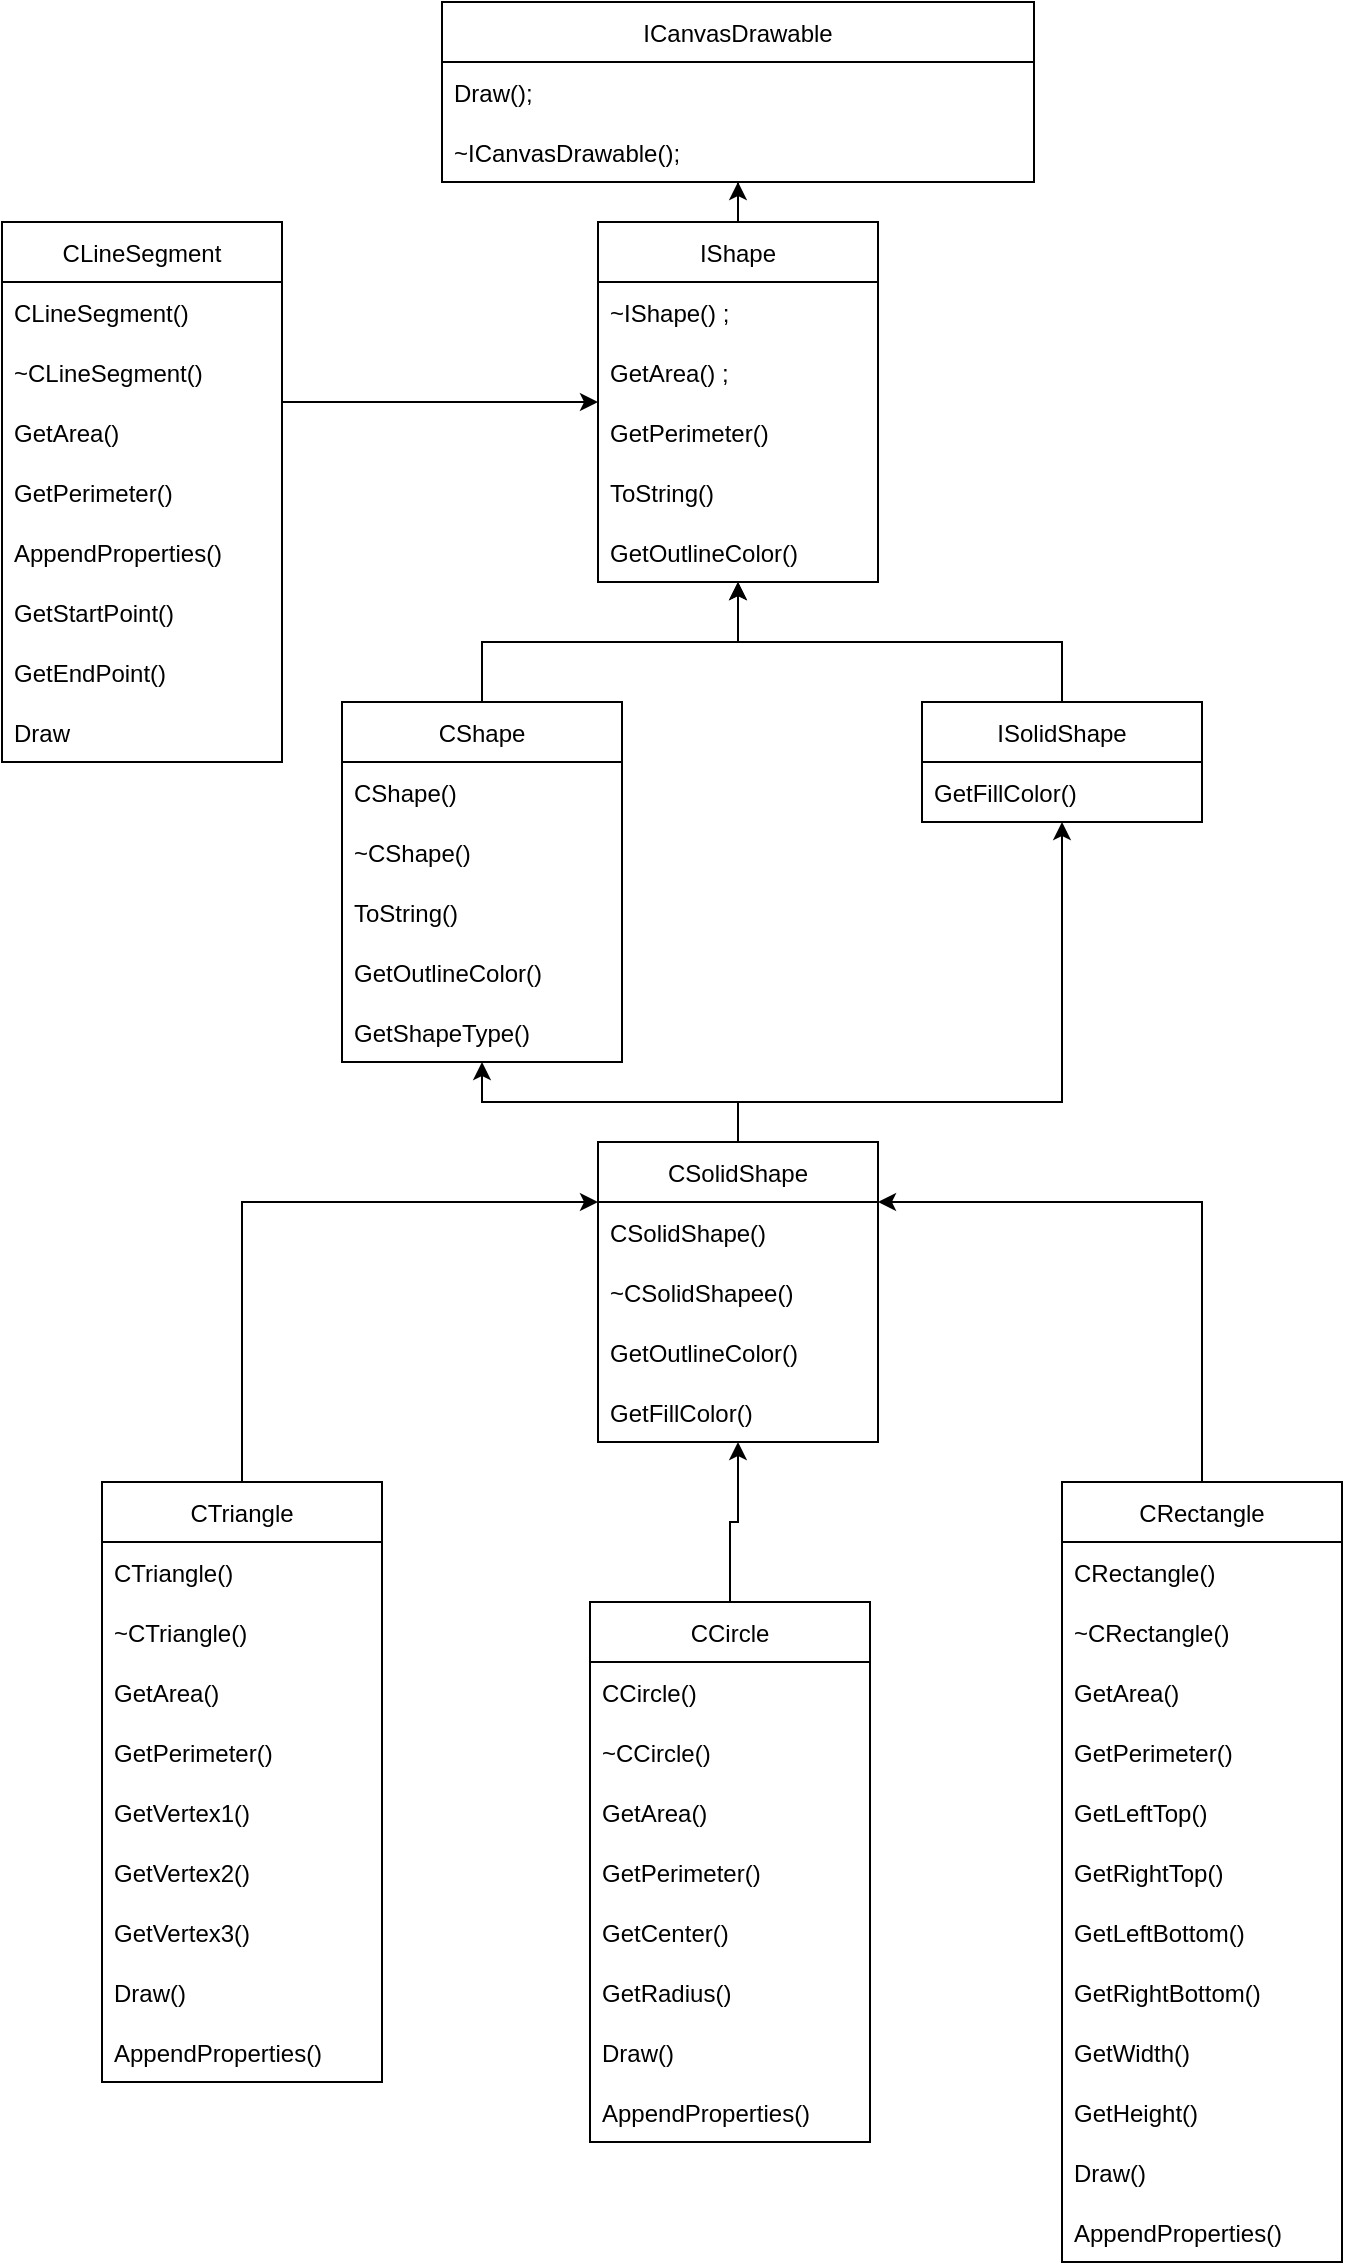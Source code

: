 <mxfile version="20.0.4" type="github">
  <diagram id="C5RBs43oDa-KdzZeNtuy" name="Page-1">
    <mxGraphModel dx="1963" dy="1127" grid="1" gridSize="10" guides="1" tooltips="1" connect="1" arrows="1" fold="1" page="1" pageScale="1" pageWidth="827" pageHeight="1169" math="0" shadow="0">
      <root>
        <mxCell id="WIyWlLk6GJQsqaUBKTNV-0" />
        <mxCell id="WIyWlLk6GJQsqaUBKTNV-1" parent="WIyWlLk6GJQsqaUBKTNV-0" />
        <mxCell id="ORg_mdy8z0kA_pjLFkkV-0" value="ICanvasDrawable" style="swimlane;fontStyle=0;childLayout=stackLayout;horizontal=1;startSize=30;horizontalStack=0;resizeParent=1;resizeParentMax=0;resizeLast=0;collapsible=1;marginBottom=0;" parent="WIyWlLk6GJQsqaUBKTNV-1" vertex="1">
          <mxGeometry x="270" width="296" height="90" as="geometry" />
        </mxCell>
        <mxCell id="ORg_mdy8z0kA_pjLFkkV-1" value="Draw();" style="text;strokeColor=none;fillColor=none;align=left;verticalAlign=middle;spacingLeft=4;spacingRight=4;overflow=hidden;points=[[0,0.5],[1,0.5]];portConstraint=eastwest;rotatable=0;" parent="ORg_mdy8z0kA_pjLFkkV-0" vertex="1">
          <mxGeometry y="30" width="296" height="30" as="geometry" />
        </mxCell>
        <mxCell id="ORg_mdy8z0kA_pjLFkkV-2" value="~ICanvasDrawable();" style="text;strokeColor=none;fillColor=none;align=left;verticalAlign=middle;spacingLeft=4;spacingRight=4;overflow=hidden;points=[[0,0.5],[1,0.5]];portConstraint=eastwest;rotatable=0;" parent="ORg_mdy8z0kA_pjLFkkV-0" vertex="1">
          <mxGeometry y="60" width="296" height="30" as="geometry" />
        </mxCell>
        <mxCell id="ORg_mdy8z0kA_pjLFkkV-10" style="edgeStyle=orthogonalEdgeStyle;rounded=0;orthogonalLoop=1;jettySize=auto;html=1;" parent="WIyWlLk6GJQsqaUBKTNV-1" source="ORg_mdy8z0kA_pjLFkkV-4" target="ORg_mdy8z0kA_pjLFkkV-0" edge="1">
          <mxGeometry relative="1" as="geometry" />
        </mxCell>
        <mxCell id="ORg_mdy8z0kA_pjLFkkV-4" value="IShape" style="swimlane;fontStyle=0;childLayout=stackLayout;horizontal=1;startSize=30;horizontalStack=0;resizeParent=1;resizeParentMax=0;resizeLast=0;collapsible=1;marginBottom=0;" parent="WIyWlLk6GJQsqaUBKTNV-1" vertex="1">
          <mxGeometry x="348" y="110" width="140" height="180" as="geometry" />
        </mxCell>
        <mxCell id="ORg_mdy8z0kA_pjLFkkV-5" value="~IShape() ;" style="text;strokeColor=none;fillColor=none;align=left;verticalAlign=middle;spacingLeft=4;spacingRight=4;overflow=hidden;points=[[0,0.5],[1,0.5]];portConstraint=eastwest;rotatable=0;" parent="ORg_mdy8z0kA_pjLFkkV-4" vertex="1">
          <mxGeometry y="30" width="140" height="30" as="geometry" />
        </mxCell>
        <mxCell id="ORg_mdy8z0kA_pjLFkkV-6" value="GetArea() ;" style="text;strokeColor=none;fillColor=none;align=left;verticalAlign=middle;spacingLeft=4;spacingRight=4;overflow=hidden;points=[[0,0.5],[1,0.5]];portConstraint=eastwest;rotatable=0;" parent="ORg_mdy8z0kA_pjLFkkV-4" vertex="1">
          <mxGeometry y="60" width="140" height="30" as="geometry" />
        </mxCell>
        <mxCell id="ORg_mdy8z0kA_pjLFkkV-7" value="GetPerimeter()" style="text;strokeColor=none;fillColor=none;align=left;verticalAlign=middle;spacingLeft=4;spacingRight=4;overflow=hidden;points=[[0,0.5],[1,0.5]];portConstraint=eastwest;rotatable=0;" parent="ORg_mdy8z0kA_pjLFkkV-4" vertex="1">
          <mxGeometry y="90" width="140" height="30" as="geometry" />
        </mxCell>
        <mxCell id="ORg_mdy8z0kA_pjLFkkV-8" value="ToString()" style="text;strokeColor=none;fillColor=none;align=left;verticalAlign=middle;spacingLeft=4;spacingRight=4;overflow=hidden;points=[[0,0.5],[1,0.5]];portConstraint=eastwest;rotatable=0;" parent="ORg_mdy8z0kA_pjLFkkV-4" vertex="1">
          <mxGeometry y="120" width="140" height="30" as="geometry" />
        </mxCell>
        <mxCell id="ORg_mdy8z0kA_pjLFkkV-9" value="GetOutlineColor()" style="text;strokeColor=none;fillColor=none;align=left;verticalAlign=middle;spacingLeft=4;spacingRight=4;overflow=hidden;points=[[0,0.5],[1,0.5]];portConstraint=eastwest;rotatable=0;" parent="ORg_mdy8z0kA_pjLFkkV-4" vertex="1">
          <mxGeometry y="150" width="140" height="30" as="geometry" />
        </mxCell>
        <mxCell id="ORg_mdy8z0kA_pjLFkkV-15" style="edgeStyle=orthogonalEdgeStyle;rounded=0;orthogonalLoop=1;jettySize=auto;html=1;" parent="WIyWlLk6GJQsqaUBKTNV-1" source="ORg_mdy8z0kA_pjLFkkV-11" target="ORg_mdy8z0kA_pjLFkkV-4" edge="1">
          <mxGeometry relative="1" as="geometry">
            <Array as="points">
              <mxPoint x="580" y="320" />
              <mxPoint x="418" y="320" />
            </Array>
          </mxGeometry>
        </mxCell>
        <mxCell id="ORg_mdy8z0kA_pjLFkkV-11" value="ISolidShape" style="swimlane;fontStyle=0;childLayout=stackLayout;horizontal=1;startSize=30;horizontalStack=0;resizeParent=1;resizeParentMax=0;resizeLast=0;collapsible=1;marginBottom=0;" parent="WIyWlLk6GJQsqaUBKTNV-1" vertex="1">
          <mxGeometry x="510" y="350" width="140" height="60" as="geometry" />
        </mxCell>
        <mxCell id="ORg_mdy8z0kA_pjLFkkV-12" value="GetFillColor()" style="text;strokeColor=none;fillColor=none;align=left;verticalAlign=middle;spacingLeft=4;spacingRight=4;overflow=hidden;points=[[0,0.5],[1,0.5]];portConstraint=eastwest;rotatable=0;" parent="ORg_mdy8z0kA_pjLFkkV-11" vertex="1">
          <mxGeometry y="30" width="140" height="30" as="geometry" />
        </mxCell>
        <mxCell id="ORg_mdy8z0kA_pjLFkkV-25" style="edgeStyle=orthogonalEdgeStyle;rounded=0;orthogonalLoop=1;jettySize=auto;html=1;" parent="WIyWlLk6GJQsqaUBKTNV-1" source="ORg_mdy8z0kA_pjLFkkV-16" target="ORg_mdy8z0kA_pjLFkkV-4" edge="1">
          <mxGeometry relative="1" as="geometry">
            <Array as="points">
              <mxPoint x="250" y="200" />
            </Array>
          </mxGeometry>
        </mxCell>
        <mxCell id="ORg_mdy8z0kA_pjLFkkV-16" value="CLineSegment" style="swimlane;fontStyle=0;childLayout=stackLayout;horizontal=1;startSize=30;horizontalStack=0;resizeParent=1;resizeParentMax=0;resizeLast=0;collapsible=1;marginBottom=0;" parent="WIyWlLk6GJQsqaUBKTNV-1" vertex="1">
          <mxGeometry x="50" y="110" width="140" height="270" as="geometry" />
        </mxCell>
        <mxCell id="ORg_mdy8z0kA_pjLFkkV-17" value="CLineSegment()" style="text;strokeColor=none;fillColor=none;align=left;verticalAlign=middle;spacingLeft=4;spacingRight=4;overflow=hidden;points=[[0,0.5],[1,0.5]];portConstraint=eastwest;rotatable=0;" parent="ORg_mdy8z0kA_pjLFkkV-16" vertex="1">
          <mxGeometry y="30" width="140" height="30" as="geometry" />
        </mxCell>
        <mxCell id="ORg_mdy8z0kA_pjLFkkV-18" value="~CLineSegment()" style="text;strokeColor=none;fillColor=none;align=left;verticalAlign=middle;spacingLeft=4;spacingRight=4;overflow=hidden;points=[[0,0.5],[1,0.5]];portConstraint=eastwest;rotatable=0;" parent="ORg_mdy8z0kA_pjLFkkV-16" vertex="1">
          <mxGeometry y="60" width="140" height="30" as="geometry" />
        </mxCell>
        <mxCell id="ORg_mdy8z0kA_pjLFkkV-19" value="GetArea()" style="text;strokeColor=none;fillColor=none;align=left;verticalAlign=middle;spacingLeft=4;spacingRight=4;overflow=hidden;points=[[0,0.5],[1,0.5]];portConstraint=eastwest;rotatable=0;" parent="ORg_mdy8z0kA_pjLFkkV-16" vertex="1">
          <mxGeometry y="90" width="140" height="30" as="geometry" />
        </mxCell>
        <mxCell id="ORg_mdy8z0kA_pjLFkkV-20" value="GetPerimeter()" style="text;strokeColor=none;fillColor=none;align=left;verticalAlign=middle;spacingLeft=4;spacingRight=4;overflow=hidden;points=[[0,0.5],[1,0.5]];portConstraint=eastwest;rotatable=0;" parent="ORg_mdy8z0kA_pjLFkkV-16" vertex="1">
          <mxGeometry y="120" width="140" height="30" as="geometry" />
        </mxCell>
        <mxCell id="ORg_mdy8z0kA_pjLFkkV-21" value="AppendProperties()" style="text;strokeColor=none;fillColor=none;align=left;verticalAlign=middle;spacingLeft=4;spacingRight=4;overflow=hidden;points=[[0,0.5],[1,0.5]];portConstraint=eastwest;rotatable=0;" parent="ORg_mdy8z0kA_pjLFkkV-16" vertex="1">
          <mxGeometry y="150" width="140" height="30" as="geometry" />
        </mxCell>
        <mxCell id="ORg_mdy8z0kA_pjLFkkV-22" value="GetStartPoint()" style="text;strokeColor=none;fillColor=none;align=left;verticalAlign=middle;spacingLeft=4;spacingRight=4;overflow=hidden;points=[[0,0.5],[1,0.5]];portConstraint=eastwest;rotatable=0;" parent="ORg_mdy8z0kA_pjLFkkV-16" vertex="1">
          <mxGeometry y="180" width="140" height="30" as="geometry" />
        </mxCell>
        <mxCell id="ORg_mdy8z0kA_pjLFkkV-23" value="GetEndPoint()" style="text;strokeColor=none;fillColor=none;align=left;verticalAlign=middle;spacingLeft=4;spacingRight=4;overflow=hidden;points=[[0,0.5],[1,0.5]];portConstraint=eastwest;rotatable=0;" parent="ORg_mdy8z0kA_pjLFkkV-16" vertex="1">
          <mxGeometry y="210" width="140" height="30" as="geometry" />
        </mxCell>
        <mxCell id="ORg_mdy8z0kA_pjLFkkV-24" value="Draw" style="text;strokeColor=none;fillColor=none;align=left;verticalAlign=middle;spacingLeft=4;spacingRight=4;overflow=hidden;points=[[0,0.5],[1,0.5]];portConstraint=eastwest;rotatable=0;" parent="ORg_mdy8z0kA_pjLFkkV-16" vertex="1">
          <mxGeometry y="240" width="140" height="30" as="geometry" />
        </mxCell>
        <mxCell id="TmcE7dHzqb9Mmx0WjOE4-15" style="edgeStyle=orthogonalEdgeStyle;rounded=0;orthogonalLoop=1;jettySize=auto;html=1;" edge="1" parent="WIyWlLk6GJQsqaUBKTNV-1" source="ORg_mdy8z0kA_pjLFkkV-26" target="TmcE7dHzqb9Mmx0WjOE4-7">
          <mxGeometry relative="1" as="geometry">
            <Array as="points">
              <mxPoint x="170" y="600" />
            </Array>
          </mxGeometry>
        </mxCell>
        <mxCell id="ORg_mdy8z0kA_pjLFkkV-26" value="CTriangle" style="swimlane;fontStyle=0;childLayout=stackLayout;horizontal=1;startSize=30;horizontalStack=0;resizeParent=1;resizeParentMax=0;resizeLast=0;collapsible=1;marginBottom=0;" parent="WIyWlLk6GJQsqaUBKTNV-1" vertex="1">
          <mxGeometry x="100" y="740" width="140" height="300" as="geometry" />
        </mxCell>
        <mxCell id="ORg_mdy8z0kA_pjLFkkV-27" value="CTriangle()" style="text;strokeColor=none;fillColor=none;align=left;verticalAlign=middle;spacingLeft=4;spacingRight=4;overflow=hidden;points=[[0,0.5],[1,0.5]];portConstraint=eastwest;rotatable=0;" parent="ORg_mdy8z0kA_pjLFkkV-26" vertex="1">
          <mxGeometry y="30" width="140" height="30" as="geometry" />
        </mxCell>
        <mxCell id="ORg_mdy8z0kA_pjLFkkV-28" value="~CTriangle()" style="text;strokeColor=none;fillColor=none;align=left;verticalAlign=middle;spacingLeft=4;spacingRight=4;overflow=hidden;points=[[0,0.5],[1,0.5]];portConstraint=eastwest;rotatable=0;" parent="ORg_mdy8z0kA_pjLFkkV-26" vertex="1">
          <mxGeometry y="60" width="140" height="30" as="geometry" />
        </mxCell>
        <mxCell id="ORg_mdy8z0kA_pjLFkkV-29" value="GetArea()" style="text;strokeColor=none;fillColor=none;align=left;verticalAlign=middle;spacingLeft=4;spacingRight=4;overflow=hidden;points=[[0,0.5],[1,0.5]];portConstraint=eastwest;rotatable=0;" parent="ORg_mdy8z0kA_pjLFkkV-26" vertex="1">
          <mxGeometry y="90" width="140" height="30" as="geometry" />
        </mxCell>
        <mxCell id="ORg_mdy8z0kA_pjLFkkV-52" value="GetPerimeter()" style="text;strokeColor=none;fillColor=none;align=left;verticalAlign=middle;spacingLeft=4;spacingRight=4;overflow=hidden;points=[[0,0.5],[1,0.5]];portConstraint=eastwest;rotatable=0;" parent="ORg_mdy8z0kA_pjLFkkV-26" vertex="1">
          <mxGeometry y="120" width="140" height="30" as="geometry" />
        </mxCell>
        <mxCell id="ORg_mdy8z0kA_pjLFkkV-54" value="GetVertex1()" style="text;strokeColor=none;fillColor=none;align=left;verticalAlign=middle;spacingLeft=4;spacingRight=4;overflow=hidden;points=[[0,0.5],[1,0.5]];portConstraint=eastwest;rotatable=0;" parent="ORg_mdy8z0kA_pjLFkkV-26" vertex="1">
          <mxGeometry y="150" width="140" height="30" as="geometry" />
        </mxCell>
        <mxCell id="ORg_mdy8z0kA_pjLFkkV-55" value="GetVertex2()" style="text;strokeColor=none;fillColor=none;align=left;verticalAlign=middle;spacingLeft=4;spacingRight=4;overflow=hidden;points=[[0,0.5],[1,0.5]];portConstraint=eastwest;rotatable=0;" parent="ORg_mdy8z0kA_pjLFkkV-26" vertex="1">
          <mxGeometry y="180" width="140" height="30" as="geometry" />
        </mxCell>
        <mxCell id="ORg_mdy8z0kA_pjLFkkV-56" value="GetVertex3()" style="text;strokeColor=none;fillColor=none;align=left;verticalAlign=middle;spacingLeft=4;spacingRight=4;overflow=hidden;points=[[0,0.5],[1,0.5]];portConstraint=eastwest;rotatable=0;" parent="ORg_mdy8z0kA_pjLFkkV-26" vertex="1">
          <mxGeometry y="210" width="140" height="30" as="geometry" />
        </mxCell>
        <mxCell id="ORg_mdy8z0kA_pjLFkkV-57" value="Draw()" style="text;strokeColor=none;fillColor=none;align=left;verticalAlign=middle;spacingLeft=4;spacingRight=4;overflow=hidden;points=[[0,0.5],[1,0.5]];portConstraint=eastwest;rotatable=0;" parent="ORg_mdy8z0kA_pjLFkkV-26" vertex="1">
          <mxGeometry y="240" width="140" height="30" as="geometry" />
        </mxCell>
        <mxCell id="TmcE7dHzqb9Mmx0WjOE4-17" value="AppendProperties()" style="text;strokeColor=none;fillColor=none;align=left;verticalAlign=middle;spacingLeft=4;spacingRight=4;overflow=hidden;points=[[0,0.5],[1,0.5]];portConstraint=eastwest;rotatable=0;" vertex="1" parent="ORg_mdy8z0kA_pjLFkkV-26">
          <mxGeometry y="270" width="140" height="30" as="geometry" />
        </mxCell>
        <mxCell id="TmcE7dHzqb9Mmx0WjOE4-14" style="edgeStyle=orthogonalEdgeStyle;rounded=0;orthogonalLoop=1;jettySize=auto;html=1;" edge="1" parent="WIyWlLk6GJQsqaUBKTNV-1" source="ORg_mdy8z0kA_pjLFkkV-30" target="TmcE7dHzqb9Mmx0WjOE4-7">
          <mxGeometry relative="1" as="geometry" />
        </mxCell>
        <mxCell id="ORg_mdy8z0kA_pjLFkkV-30" value="CCircle" style="swimlane;fontStyle=0;childLayout=stackLayout;horizontal=1;startSize=30;horizontalStack=0;resizeParent=1;resizeParentMax=0;resizeLast=0;collapsible=1;marginBottom=0;" parent="WIyWlLk6GJQsqaUBKTNV-1" vertex="1">
          <mxGeometry x="344" y="800" width="140" height="270" as="geometry" />
        </mxCell>
        <mxCell id="ORg_mdy8z0kA_pjLFkkV-31" value="CCircle()" style="text;strokeColor=none;fillColor=none;align=left;verticalAlign=middle;spacingLeft=4;spacingRight=4;overflow=hidden;points=[[0,0.5],[1,0.5]];portConstraint=eastwest;rotatable=0;" parent="ORg_mdy8z0kA_pjLFkkV-30" vertex="1">
          <mxGeometry y="30" width="140" height="30" as="geometry" />
        </mxCell>
        <mxCell id="ORg_mdy8z0kA_pjLFkkV-32" value="~CCircle()" style="text;strokeColor=none;fillColor=none;align=left;verticalAlign=middle;spacingLeft=4;spacingRight=4;overflow=hidden;points=[[0,0.5],[1,0.5]];portConstraint=eastwest;rotatable=0;" parent="ORg_mdy8z0kA_pjLFkkV-30" vertex="1">
          <mxGeometry y="60" width="140" height="30" as="geometry" />
        </mxCell>
        <mxCell id="ORg_mdy8z0kA_pjLFkkV-33" value="GetArea()" style="text;strokeColor=none;fillColor=none;align=left;verticalAlign=middle;spacingLeft=4;spacingRight=4;overflow=hidden;points=[[0,0.5],[1,0.5]];portConstraint=eastwest;rotatable=0;" parent="ORg_mdy8z0kA_pjLFkkV-30" vertex="1">
          <mxGeometry y="90" width="140" height="30" as="geometry" />
        </mxCell>
        <mxCell id="ORg_mdy8z0kA_pjLFkkV-58" value="GetPerimeter()" style="text;strokeColor=none;fillColor=none;align=left;verticalAlign=middle;spacingLeft=4;spacingRight=4;overflow=hidden;points=[[0,0.5],[1,0.5]];portConstraint=eastwest;rotatable=0;" parent="ORg_mdy8z0kA_pjLFkkV-30" vertex="1">
          <mxGeometry y="120" width="140" height="30" as="geometry" />
        </mxCell>
        <mxCell id="ORg_mdy8z0kA_pjLFkkV-60" value="GetCenter()" style="text;strokeColor=none;fillColor=none;align=left;verticalAlign=middle;spacingLeft=4;spacingRight=4;overflow=hidden;points=[[0,0.5],[1,0.5]];portConstraint=eastwest;rotatable=0;" parent="ORg_mdy8z0kA_pjLFkkV-30" vertex="1">
          <mxGeometry y="150" width="140" height="30" as="geometry" />
        </mxCell>
        <mxCell id="ORg_mdy8z0kA_pjLFkkV-61" value="GetRadius()" style="text;strokeColor=none;fillColor=none;align=left;verticalAlign=middle;spacingLeft=4;spacingRight=4;overflow=hidden;points=[[0,0.5],[1,0.5]];portConstraint=eastwest;rotatable=0;" parent="ORg_mdy8z0kA_pjLFkkV-30" vertex="1">
          <mxGeometry y="180" width="140" height="30" as="geometry" />
        </mxCell>
        <mxCell id="ORg_mdy8z0kA_pjLFkkV-62" value="Draw()" style="text;strokeColor=none;fillColor=none;align=left;verticalAlign=middle;spacingLeft=4;spacingRight=4;overflow=hidden;points=[[0,0.5],[1,0.5]];portConstraint=eastwest;rotatable=0;" parent="ORg_mdy8z0kA_pjLFkkV-30" vertex="1">
          <mxGeometry y="210" width="140" height="30" as="geometry" />
        </mxCell>
        <mxCell id="TmcE7dHzqb9Mmx0WjOE4-18" value="AppendProperties()" style="text;strokeColor=none;fillColor=none;align=left;verticalAlign=middle;spacingLeft=4;spacingRight=4;overflow=hidden;points=[[0,0.5],[1,0.5]];portConstraint=eastwest;rotatable=0;" vertex="1" parent="ORg_mdy8z0kA_pjLFkkV-30">
          <mxGeometry y="240" width="140" height="30" as="geometry" />
        </mxCell>
        <mxCell id="TmcE7dHzqb9Mmx0WjOE4-16" style="edgeStyle=orthogonalEdgeStyle;rounded=0;orthogonalLoop=1;jettySize=auto;html=1;" edge="1" parent="WIyWlLk6GJQsqaUBKTNV-1" source="ORg_mdy8z0kA_pjLFkkV-34" target="TmcE7dHzqb9Mmx0WjOE4-7">
          <mxGeometry relative="1" as="geometry">
            <Array as="points">
              <mxPoint x="650" y="600" />
            </Array>
          </mxGeometry>
        </mxCell>
        <mxCell id="ORg_mdy8z0kA_pjLFkkV-34" value="CRectangle" style="swimlane;fontStyle=0;childLayout=stackLayout;horizontal=1;startSize=30;horizontalStack=0;resizeParent=1;resizeParentMax=0;resizeLast=0;collapsible=1;marginBottom=0;" parent="WIyWlLk6GJQsqaUBKTNV-1" vertex="1">
          <mxGeometry x="580" y="740" width="140" height="390" as="geometry" />
        </mxCell>
        <mxCell id="ORg_mdy8z0kA_pjLFkkV-35" value="CRectangle()" style="text;strokeColor=none;fillColor=none;align=left;verticalAlign=middle;spacingLeft=4;spacingRight=4;overflow=hidden;points=[[0,0.5],[1,0.5]];portConstraint=eastwest;rotatable=0;" parent="ORg_mdy8z0kA_pjLFkkV-34" vertex="1">
          <mxGeometry y="30" width="140" height="30" as="geometry" />
        </mxCell>
        <mxCell id="ORg_mdy8z0kA_pjLFkkV-36" value="~CRectangle()" style="text;strokeColor=none;fillColor=none;align=left;verticalAlign=middle;spacingLeft=4;spacingRight=4;overflow=hidden;points=[[0,0.5],[1,0.5]];portConstraint=eastwest;rotatable=0;" parent="ORg_mdy8z0kA_pjLFkkV-34" vertex="1">
          <mxGeometry y="60" width="140" height="30" as="geometry" />
        </mxCell>
        <mxCell id="ORg_mdy8z0kA_pjLFkkV-37" value="GetArea()" style="text;strokeColor=none;fillColor=none;align=left;verticalAlign=middle;spacingLeft=4;spacingRight=4;overflow=hidden;points=[[0,0.5],[1,0.5]];portConstraint=eastwest;rotatable=0;" parent="ORg_mdy8z0kA_pjLFkkV-34" vertex="1">
          <mxGeometry y="90" width="140" height="30" as="geometry" />
        </mxCell>
        <mxCell id="ORg_mdy8z0kA_pjLFkkV-41" value="GetPerimeter()" style="text;strokeColor=none;fillColor=none;align=left;verticalAlign=middle;spacingLeft=4;spacingRight=4;overflow=hidden;points=[[0,0.5],[1,0.5]];portConstraint=eastwest;rotatable=0;" parent="ORg_mdy8z0kA_pjLFkkV-34" vertex="1">
          <mxGeometry y="120" width="140" height="30" as="geometry" />
        </mxCell>
        <mxCell id="ORg_mdy8z0kA_pjLFkkV-43" value="GetLeftTop()" style="text;strokeColor=none;fillColor=none;align=left;verticalAlign=middle;spacingLeft=4;spacingRight=4;overflow=hidden;points=[[0,0.5],[1,0.5]];portConstraint=eastwest;rotatable=0;" parent="ORg_mdy8z0kA_pjLFkkV-34" vertex="1">
          <mxGeometry y="150" width="140" height="30" as="geometry" />
        </mxCell>
        <mxCell id="ORg_mdy8z0kA_pjLFkkV-44" value="GetRightTop()" style="text;strokeColor=none;fillColor=none;align=left;verticalAlign=middle;spacingLeft=4;spacingRight=4;overflow=hidden;points=[[0,0.5],[1,0.5]];portConstraint=eastwest;rotatable=0;" parent="ORg_mdy8z0kA_pjLFkkV-34" vertex="1">
          <mxGeometry y="180" width="140" height="30" as="geometry" />
        </mxCell>
        <mxCell id="ORg_mdy8z0kA_pjLFkkV-45" value="GetLeftBottom()" style="text;strokeColor=none;fillColor=none;align=left;verticalAlign=middle;spacingLeft=4;spacingRight=4;overflow=hidden;points=[[0,0.5],[1,0.5]];portConstraint=eastwest;rotatable=0;" parent="ORg_mdy8z0kA_pjLFkkV-34" vertex="1">
          <mxGeometry y="210" width="140" height="30" as="geometry" />
        </mxCell>
        <mxCell id="ORg_mdy8z0kA_pjLFkkV-46" value="GetRightBottom()" style="text;strokeColor=none;fillColor=none;align=left;verticalAlign=middle;spacingLeft=4;spacingRight=4;overflow=hidden;points=[[0,0.5],[1,0.5]];portConstraint=eastwest;rotatable=0;" parent="ORg_mdy8z0kA_pjLFkkV-34" vertex="1">
          <mxGeometry y="240" width="140" height="30" as="geometry" />
        </mxCell>
        <mxCell id="ORg_mdy8z0kA_pjLFkkV-47" value="GetWidth()" style="text;strokeColor=none;fillColor=none;align=left;verticalAlign=middle;spacingLeft=4;spacingRight=4;overflow=hidden;points=[[0,0.5],[1,0.5]];portConstraint=eastwest;rotatable=0;" parent="ORg_mdy8z0kA_pjLFkkV-34" vertex="1">
          <mxGeometry y="270" width="140" height="30" as="geometry" />
        </mxCell>
        <mxCell id="ORg_mdy8z0kA_pjLFkkV-48" value="GetHeight()" style="text;strokeColor=none;fillColor=none;align=left;verticalAlign=middle;spacingLeft=4;spacingRight=4;overflow=hidden;points=[[0,0.5],[1,0.5]];portConstraint=eastwest;rotatable=0;" parent="ORg_mdy8z0kA_pjLFkkV-34" vertex="1">
          <mxGeometry y="300" width="140" height="30" as="geometry" />
        </mxCell>
        <mxCell id="ORg_mdy8z0kA_pjLFkkV-49" value="Draw()" style="text;strokeColor=none;fillColor=none;align=left;verticalAlign=middle;spacingLeft=4;spacingRight=4;overflow=hidden;points=[[0,0.5],[1,0.5]];portConstraint=eastwest;rotatable=0;" parent="ORg_mdy8z0kA_pjLFkkV-34" vertex="1">
          <mxGeometry y="330" width="140" height="30" as="geometry" />
        </mxCell>
        <mxCell id="TmcE7dHzqb9Mmx0WjOE4-19" value="AppendProperties()" style="text;strokeColor=none;fillColor=none;align=left;verticalAlign=middle;spacingLeft=4;spacingRight=4;overflow=hidden;points=[[0,0.5],[1,0.5]];portConstraint=eastwest;rotatable=0;" vertex="1" parent="ORg_mdy8z0kA_pjLFkkV-34">
          <mxGeometry y="360" width="140" height="30" as="geometry" />
        </mxCell>
        <mxCell id="TmcE7dHzqb9Mmx0WjOE4-6" style="edgeStyle=orthogonalEdgeStyle;rounded=0;orthogonalLoop=1;jettySize=auto;html=1;" edge="1" parent="WIyWlLk6GJQsqaUBKTNV-1" source="TmcE7dHzqb9Mmx0WjOE4-0" target="ORg_mdy8z0kA_pjLFkkV-4">
          <mxGeometry relative="1" as="geometry" />
        </mxCell>
        <mxCell id="TmcE7dHzqb9Mmx0WjOE4-0" value="CShape" style="swimlane;fontStyle=0;childLayout=stackLayout;horizontal=1;startSize=30;horizontalStack=0;resizeParent=1;resizeParentMax=0;resizeLast=0;collapsible=1;marginBottom=0;" vertex="1" parent="WIyWlLk6GJQsqaUBKTNV-1">
          <mxGeometry x="220" y="350" width="140" height="180" as="geometry" />
        </mxCell>
        <mxCell id="TmcE7dHzqb9Mmx0WjOE4-1" value="CShape()" style="text;strokeColor=none;fillColor=none;align=left;verticalAlign=middle;spacingLeft=4;spacingRight=4;overflow=hidden;points=[[0,0.5],[1,0.5]];portConstraint=eastwest;rotatable=0;" vertex="1" parent="TmcE7dHzqb9Mmx0WjOE4-0">
          <mxGeometry y="30" width="140" height="30" as="geometry" />
        </mxCell>
        <mxCell id="TmcE7dHzqb9Mmx0WjOE4-2" value="~CShape()" style="text;strokeColor=none;fillColor=none;align=left;verticalAlign=middle;spacingLeft=4;spacingRight=4;overflow=hidden;points=[[0,0.5],[1,0.5]];portConstraint=eastwest;rotatable=0;" vertex="1" parent="TmcE7dHzqb9Mmx0WjOE4-0">
          <mxGeometry y="60" width="140" height="30" as="geometry" />
        </mxCell>
        <mxCell id="TmcE7dHzqb9Mmx0WjOE4-3" value="ToString()" style="text;strokeColor=none;fillColor=none;align=left;verticalAlign=middle;spacingLeft=4;spacingRight=4;overflow=hidden;points=[[0,0.5],[1,0.5]];portConstraint=eastwest;rotatable=0;" vertex="1" parent="TmcE7dHzqb9Mmx0WjOE4-0">
          <mxGeometry y="90" width="140" height="30" as="geometry" />
        </mxCell>
        <mxCell id="TmcE7dHzqb9Mmx0WjOE4-4" value="GetOutlineColor()" style="text;strokeColor=none;fillColor=none;align=left;verticalAlign=middle;spacingLeft=4;spacingRight=4;overflow=hidden;points=[[0,0.5],[1,0.5]];portConstraint=eastwest;rotatable=0;" vertex="1" parent="TmcE7dHzqb9Mmx0WjOE4-0">
          <mxGeometry y="120" width="140" height="30" as="geometry" />
        </mxCell>
        <mxCell id="TmcE7dHzqb9Mmx0WjOE4-5" value="GetShapeType()" style="text;strokeColor=none;fillColor=none;align=left;verticalAlign=middle;spacingLeft=4;spacingRight=4;overflow=hidden;points=[[0,0.5],[1,0.5]];portConstraint=eastwest;rotatable=0;" vertex="1" parent="TmcE7dHzqb9Mmx0WjOE4-0">
          <mxGeometry y="150" width="140" height="30" as="geometry" />
        </mxCell>
        <mxCell id="TmcE7dHzqb9Mmx0WjOE4-11" style="edgeStyle=orthogonalEdgeStyle;rounded=0;orthogonalLoop=1;jettySize=auto;html=1;" edge="1" parent="WIyWlLk6GJQsqaUBKTNV-1" source="TmcE7dHzqb9Mmx0WjOE4-7" target="TmcE7dHzqb9Mmx0WjOE4-0">
          <mxGeometry relative="1" as="geometry" />
        </mxCell>
        <mxCell id="TmcE7dHzqb9Mmx0WjOE4-12" style="edgeStyle=orthogonalEdgeStyle;rounded=0;orthogonalLoop=1;jettySize=auto;html=1;" edge="1" parent="WIyWlLk6GJQsqaUBKTNV-1" source="TmcE7dHzqb9Mmx0WjOE4-7" target="ORg_mdy8z0kA_pjLFkkV-11">
          <mxGeometry relative="1" as="geometry">
            <Array as="points">
              <mxPoint x="418" y="550" />
              <mxPoint x="580" y="550" />
            </Array>
          </mxGeometry>
        </mxCell>
        <mxCell id="TmcE7dHzqb9Mmx0WjOE4-7" value="CSolidShape" style="swimlane;fontStyle=0;childLayout=stackLayout;horizontal=1;startSize=30;horizontalStack=0;resizeParent=1;resizeParentMax=0;resizeLast=0;collapsible=1;marginBottom=0;" vertex="1" parent="WIyWlLk6GJQsqaUBKTNV-1">
          <mxGeometry x="348" y="570" width="140" height="150" as="geometry" />
        </mxCell>
        <mxCell id="TmcE7dHzqb9Mmx0WjOE4-8" value="CSolidShape()" style="text;strokeColor=none;fillColor=none;align=left;verticalAlign=middle;spacingLeft=4;spacingRight=4;overflow=hidden;points=[[0,0.5],[1,0.5]];portConstraint=eastwest;rotatable=0;" vertex="1" parent="TmcE7dHzqb9Mmx0WjOE4-7">
          <mxGeometry y="30" width="140" height="30" as="geometry" />
        </mxCell>
        <mxCell id="TmcE7dHzqb9Mmx0WjOE4-9" value="~CSolidShapee()" style="text;strokeColor=none;fillColor=none;align=left;verticalAlign=middle;spacingLeft=4;spacingRight=4;overflow=hidden;points=[[0,0.5],[1,0.5]];portConstraint=eastwest;rotatable=0;" vertex="1" parent="TmcE7dHzqb9Mmx0WjOE4-7">
          <mxGeometry y="60" width="140" height="30" as="geometry" />
        </mxCell>
        <mxCell id="TmcE7dHzqb9Mmx0WjOE4-10" value="GetOutlineColor()" style="text;strokeColor=none;fillColor=none;align=left;verticalAlign=middle;spacingLeft=4;spacingRight=4;overflow=hidden;points=[[0,0.5],[1,0.5]];portConstraint=eastwest;rotatable=0;" vertex="1" parent="TmcE7dHzqb9Mmx0WjOE4-7">
          <mxGeometry y="90" width="140" height="30" as="geometry" />
        </mxCell>
        <mxCell id="TmcE7dHzqb9Mmx0WjOE4-13" value="GetFillColor()" style="text;strokeColor=none;fillColor=none;align=left;verticalAlign=middle;spacingLeft=4;spacingRight=4;overflow=hidden;points=[[0,0.5],[1,0.5]];portConstraint=eastwest;rotatable=0;" vertex="1" parent="TmcE7dHzqb9Mmx0WjOE4-7">
          <mxGeometry y="120" width="140" height="30" as="geometry" />
        </mxCell>
      </root>
    </mxGraphModel>
  </diagram>
</mxfile>
